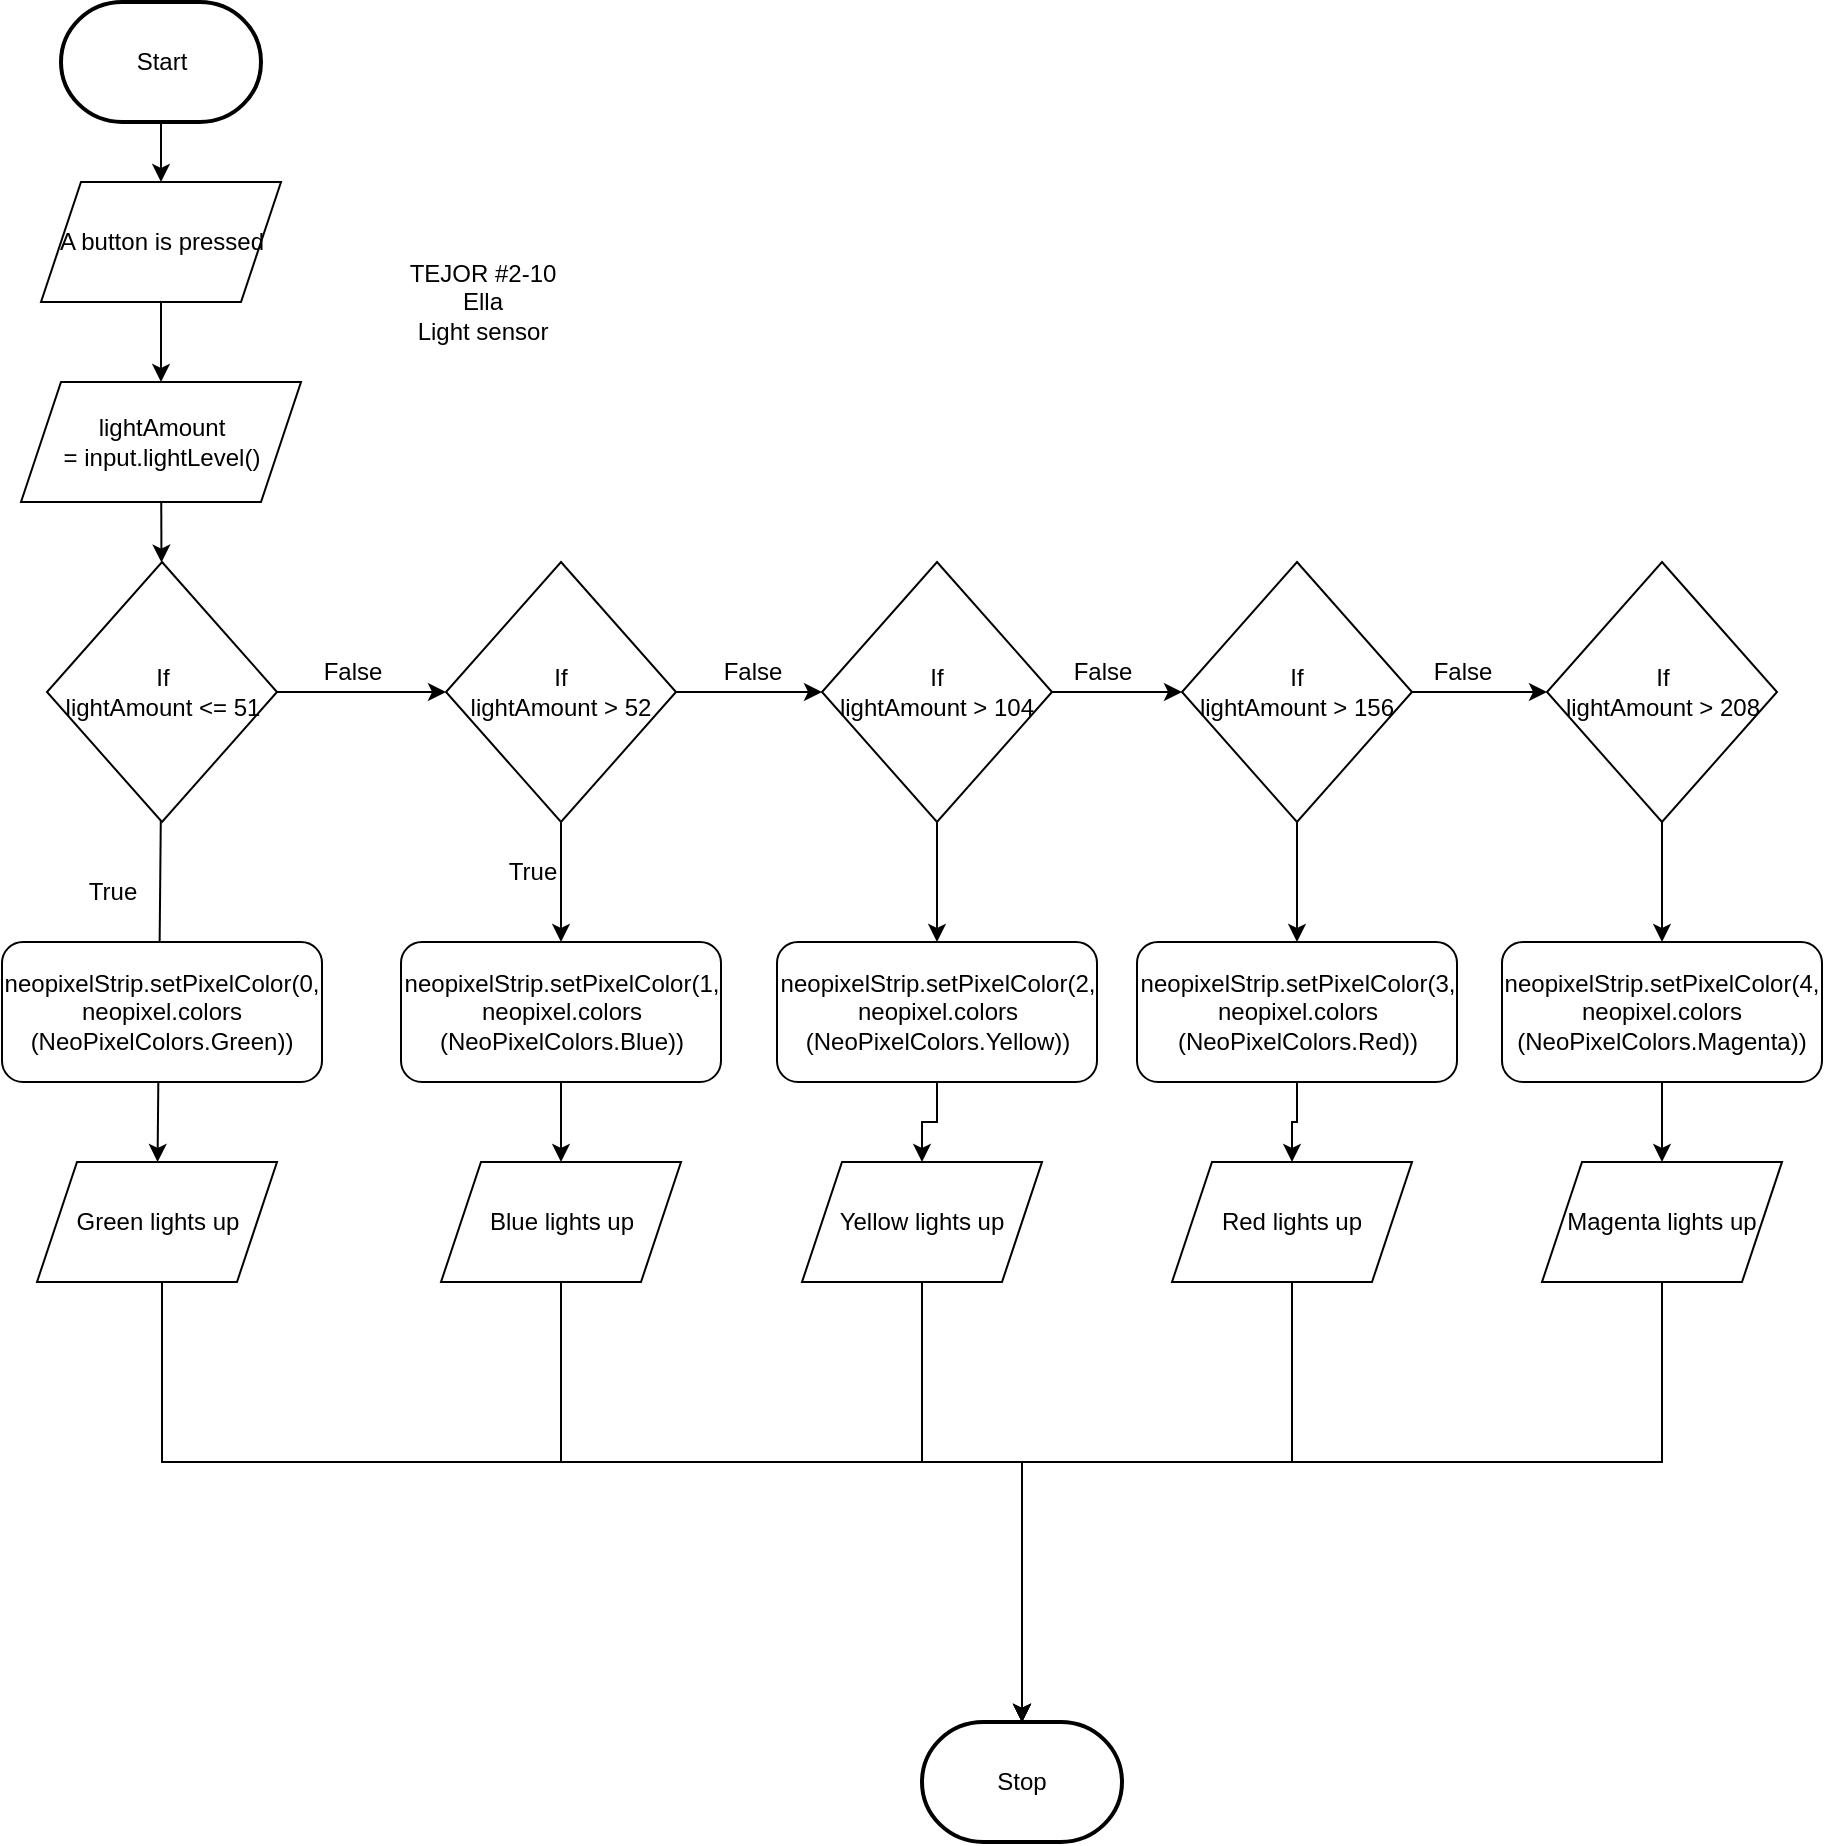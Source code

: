 <mxfile>
    <diagram id="HIP3nbAZw_EuaXWnEj3U" name="Page-1">
        <mxGraphModel dx="1086" dy="658" grid="1" gridSize="10" guides="1" tooltips="1" connect="1" arrows="1" fold="1" page="1" pageScale="1" pageWidth="850" pageHeight="1100" math="0" shadow="0">
            <root>
                <mxCell id="0"/>
                <mxCell id="1" parent="0"/>
                <mxCell id="7" value="" style="edgeStyle=none;html=1;" edge="1" parent="1" source="2" target="5">
                    <mxGeometry relative="1" as="geometry"/>
                </mxCell>
                <mxCell id="2" value="Start" style="strokeWidth=2;html=1;shape=mxgraph.flowchart.terminator;whiteSpace=wrap;" parent="1" vertex="1">
                    <mxGeometry x="129.5" y="60" width="100" height="60" as="geometry"/>
                </mxCell>
                <mxCell id="3" value="Stop" style="strokeWidth=2;html=1;shape=mxgraph.flowchart.terminator;whiteSpace=wrap;" parent="1" vertex="1">
                    <mxGeometry x="560" y="920" width="100" height="60" as="geometry"/>
                </mxCell>
                <mxCell id="8" value="" style="edgeStyle=none;html=1;" edge="1" parent="1" source="5" target="6">
                    <mxGeometry relative="1" as="geometry"/>
                </mxCell>
                <mxCell id="5" value="A button is pressed" style="shape=parallelogram;perimeter=parallelogramPerimeter;whiteSpace=wrap;html=1;fixedSize=1;" vertex="1" parent="1">
                    <mxGeometry x="119.5" y="150" width="120" height="60" as="geometry"/>
                </mxCell>
                <mxCell id="10" value="" style="edgeStyle=none;html=1;" edge="1" parent="1" source="6" target="9">
                    <mxGeometry relative="1" as="geometry"/>
                </mxCell>
                <mxCell id="6" value="lightAmount =&amp;nbsp;input.lightLevel()" style="shape=parallelogram;perimeter=parallelogramPerimeter;whiteSpace=wrap;html=1;fixedSize=1;" vertex="1" parent="1">
                    <mxGeometry x="109.5" y="250" width="140" height="60" as="geometry"/>
                </mxCell>
                <mxCell id="12" value="" style="edgeStyle=none;html=1;" edge="1" parent="1" source="9" target="11">
                    <mxGeometry relative="1" as="geometry"/>
                </mxCell>
                <mxCell id="20" value="" style="edgeStyle=orthogonalEdgeStyle;rounded=0;html=1;" edge="1" parent="1" source="9" target="17">
                    <mxGeometry relative="1" as="geometry"/>
                </mxCell>
                <mxCell id="9" value="If&lt;br&gt;lightAmount &amp;lt;= 51" style="rhombus;whiteSpace=wrap;html=1;" vertex="1" parent="1">
                    <mxGeometry x="122.5" y="340" width="115" height="130" as="geometry"/>
                </mxCell>
                <mxCell id="14" style="edgeStyle=orthogonalEdgeStyle;html=1;entryX=0.5;entryY=0;entryDx=0;entryDy=0;entryPerimeter=0;rounded=0;" edge="1" parent="1" source="11" target="3">
                    <mxGeometry relative="1" as="geometry">
                        <Array as="points">
                            <mxPoint x="180" y="790"/>
                            <mxPoint x="610" y="790"/>
                        </Array>
                    </mxGeometry>
                </mxCell>
                <mxCell id="11" value="Green lights up" style="shape=parallelogram;perimeter=parallelogramPerimeter;whiteSpace=wrap;html=1;fixedSize=1;" vertex="1" parent="1">
                    <mxGeometry x="117.5" y="640" width="120" height="60" as="geometry"/>
                </mxCell>
                <mxCell id="13" value="True" style="text;html=1;align=center;verticalAlign=middle;resizable=0;points=[];autosize=1;strokeColor=none;fillColor=none;" vertex="1" parent="1">
                    <mxGeometry x="129.5" y="490" width="50" height="30" as="geometry"/>
                </mxCell>
                <mxCell id="23" value="" style="edgeStyle=orthogonalEdgeStyle;rounded=0;html=1;" edge="1" parent="1" source="17" target="22">
                    <mxGeometry relative="1" as="geometry"/>
                </mxCell>
                <mxCell id="30" value="" style="edgeStyle=orthogonalEdgeStyle;rounded=0;html=1;" edge="1" parent="1" source="17" target="29">
                    <mxGeometry relative="1" as="geometry"/>
                </mxCell>
                <mxCell id="17" value="If&lt;br&gt;lightAmount &amp;gt; 52" style="rhombus;whiteSpace=wrap;html=1;" vertex="1" parent="1">
                    <mxGeometry x="322" y="340" width="115" height="130" as="geometry"/>
                </mxCell>
                <mxCell id="19" value="neopixelStrip.setPixelColor(0, neopixel.colors&lt;br&gt;(NeoPixelColors.Green))" style="rounded=1;whiteSpace=wrap;html=1;" vertex="1" parent="1">
                    <mxGeometry x="100" y="530" width="160" height="70" as="geometry"/>
                </mxCell>
                <mxCell id="21" value="False" style="text;html=1;align=center;verticalAlign=middle;resizable=0;points=[];autosize=1;strokeColor=none;fillColor=none;" vertex="1" parent="1">
                    <mxGeometry x="249.5" y="380" width="50" height="30" as="geometry"/>
                </mxCell>
                <mxCell id="38" value="" style="edgeStyle=orthogonalEdgeStyle;rounded=0;html=1;" edge="1" parent="1" source="22" target="25">
                    <mxGeometry relative="1" as="geometry"/>
                </mxCell>
                <mxCell id="22" value="neopixelStrip.setPixelColor(1, neopixel.colors&lt;br&gt;(NeoPixelColors.Blue))" style="rounded=1;whiteSpace=wrap;html=1;" vertex="1" parent="1">
                    <mxGeometry x="299.5" y="530" width="160" height="70" as="geometry"/>
                </mxCell>
                <mxCell id="24" value="True" style="text;html=1;align=center;verticalAlign=middle;resizable=0;points=[];autosize=1;strokeColor=none;fillColor=none;" vertex="1" parent="1">
                    <mxGeometry x="339.5" y="480" width="50" height="30" as="geometry"/>
                </mxCell>
                <mxCell id="52" style="edgeStyle=orthogonalEdgeStyle;rounded=0;html=1;exitX=0.5;exitY=1;exitDx=0;exitDy=0;entryX=0.5;entryY=0;entryDx=0;entryDy=0;entryPerimeter=0;" edge="1" parent="1" source="25" target="3">
                    <mxGeometry relative="1" as="geometry">
                        <Array as="points">
                            <mxPoint x="380" y="790"/>
                            <mxPoint x="610" y="790"/>
                        </Array>
                    </mxGeometry>
                </mxCell>
                <mxCell id="25" value="Blue lights up" style="shape=parallelogram;perimeter=parallelogramPerimeter;whiteSpace=wrap;html=1;fixedSize=1;" vertex="1" parent="1">
                    <mxGeometry x="319.5" y="640" width="120" height="60" as="geometry"/>
                </mxCell>
                <mxCell id="33" value="" style="edgeStyle=orthogonalEdgeStyle;rounded=0;html=1;" edge="1" parent="1" source="29" target="31">
                    <mxGeometry relative="1" as="geometry"/>
                </mxCell>
                <mxCell id="42" value="" style="edgeStyle=orthogonalEdgeStyle;rounded=0;html=1;" edge="1" parent="1" source="29" target="39">
                    <mxGeometry relative="1" as="geometry"/>
                </mxCell>
                <mxCell id="29" value="If&lt;br&gt;lightAmount &amp;gt; 104" style="rhombus;whiteSpace=wrap;html=1;" vertex="1" parent="1">
                    <mxGeometry x="510" y="340" width="115" height="130" as="geometry"/>
                </mxCell>
                <mxCell id="34" value="" style="edgeStyle=orthogonalEdgeStyle;rounded=0;html=1;" edge="1" parent="1" source="31" target="32">
                    <mxGeometry relative="1" as="geometry"/>
                </mxCell>
                <mxCell id="43" value="" style="edgeStyle=orthogonalEdgeStyle;rounded=0;html=1;" edge="1" parent="1" source="31" target="40">
                    <mxGeometry relative="1" as="geometry"/>
                </mxCell>
                <mxCell id="31" value="If&lt;br&gt;lightAmount &amp;gt; 156" style="rhombus;whiteSpace=wrap;html=1;" vertex="1" parent="1">
                    <mxGeometry x="690" y="340" width="115" height="130" as="geometry"/>
                </mxCell>
                <mxCell id="44" value="" style="edgeStyle=orthogonalEdgeStyle;rounded=0;html=1;" edge="1" parent="1" source="32" target="41">
                    <mxGeometry relative="1" as="geometry"/>
                </mxCell>
                <mxCell id="32" value="If&lt;br&gt;lightAmount &amp;gt; 208" style="rhombus;whiteSpace=wrap;html=1;" vertex="1" parent="1">
                    <mxGeometry x="872.5" y="340" width="115" height="130" as="geometry"/>
                </mxCell>
                <mxCell id="35" value="False" style="text;html=1;align=center;verticalAlign=middle;resizable=0;points=[];autosize=1;strokeColor=none;fillColor=none;" vertex="1" parent="1">
                    <mxGeometry x="450" y="380" width="50" height="30" as="geometry"/>
                </mxCell>
                <mxCell id="36" value="False" style="text;html=1;align=center;verticalAlign=middle;resizable=0;points=[];autosize=1;strokeColor=none;fillColor=none;" vertex="1" parent="1">
                    <mxGeometry x="625" y="380" width="50" height="30" as="geometry"/>
                </mxCell>
                <mxCell id="37" value="False" style="text;html=1;align=center;verticalAlign=middle;resizable=0;points=[];autosize=1;strokeColor=none;fillColor=none;" vertex="1" parent="1">
                    <mxGeometry x="805" y="380" width="50" height="30" as="geometry"/>
                </mxCell>
                <mxCell id="53" value="" style="edgeStyle=orthogonalEdgeStyle;rounded=0;html=1;" edge="1" parent="1" source="39" target="46">
                    <mxGeometry relative="1" as="geometry"/>
                </mxCell>
                <mxCell id="39" value="neopixelStrip.setPixelColor(2, neopixel.colors&lt;br&gt;(NeoPixelColors.Yellow))" style="rounded=1;whiteSpace=wrap;html=1;" vertex="1" parent="1">
                    <mxGeometry x="487.5" y="530" width="160" height="70" as="geometry"/>
                </mxCell>
                <mxCell id="54" value="" style="edgeStyle=orthogonalEdgeStyle;rounded=0;html=1;" edge="1" parent="1" source="40" target="47">
                    <mxGeometry relative="1" as="geometry"/>
                </mxCell>
                <mxCell id="40" value="neopixelStrip.setPixelColor(3, neopixel.colors&lt;br&gt;(NeoPixelColors.Red))" style="rounded=1;whiteSpace=wrap;html=1;" vertex="1" parent="1">
                    <mxGeometry x="667.5" y="530" width="160" height="70" as="geometry"/>
                </mxCell>
                <mxCell id="55" value="" style="edgeStyle=orthogonalEdgeStyle;rounded=0;html=1;" edge="1" parent="1" source="41" target="48">
                    <mxGeometry relative="1" as="geometry"/>
                </mxCell>
                <mxCell id="41" value="neopixelStrip.setPixelColor(4, neopixel.colors&lt;br&gt;(NeoPixelColors.Magenta))" style="rounded=1;whiteSpace=wrap;html=1;" vertex="1" parent="1">
                    <mxGeometry x="850" y="530" width="160" height="70" as="geometry"/>
                </mxCell>
                <mxCell id="51" style="edgeStyle=orthogonalEdgeStyle;rounded=0;html=1;exitX=0.5;exitY=1;exitDx=0;exitDy=0;entryX=0.5;entryY=0;entryDx=0;entryDy=0;entryPerimeter=0;" edge="1" parent="1" source="46" target="3">
                    <mxGeometry relative="1" as="geometry">
                        <Array as="points">
                            <mxPoint x="560" y="790"/>
                            <mxPoint x="610" y="790"/>
                        </Array>
                    </mxGeometry>
                </mxCell>
                <mxCell id="46" value="Yellow lights up" style="shape=parallelogram;perimeter=parallelogramPerimeter;whiteSpace=wrap;html=1;fixedSize=1;" vertex="1" parent="1">
                    <mxGeometry x="500" y="640" width="120" height="60" as="geometry"/>
                </mxCell>
                <mxCell id="50" style="edgeStyle=orthogonalEdgeStyle;rounded=0;html=1;" edge="1" parent="1" source="47">
                    <mxGeometry relative="1" as="geometry">
                        <mxPoint x="610" y="920" as="targetPoint"/>
                        <Array as="points">
                            <mxPoint x="745" y="790"/>
                            <mxPoint x="610" y="790"/>
                        </Array>
                    </mxGeometry>
                </mxCell>
                <mxCell id="47" value="Red lights up" style="shape=parallelogram;perimeter=parallelogramPerimeter;whiteSpace=wrap;html=1;fixedSize=1;" vertex="1" parent="1">
                    <mxGeometry x="685" y="640" width="120" height="60" as="geometry"/>
                </mxCell>
                <mxCell id="49" style="edgeStyle=orthogonalEdgeStyle;rounded=0;html=1;exitX=0.5;exitY=1;exitDx=0;exitDy=0;" edge="1" parent="1" source="48">
                    <mxGeometry relative="1" as="geometry">
                        <mxPoint x="610" y="920" as="targetPoint"/>
                        <Array as="points">
                            <mxPoint x="930" y="790"/>
                            <mxPoint x="610" y="790"/>
                        </Array>
                    </mxGeometry>
                </mxCell>
                <mxCell id="48" value="Magenta lights up" style="shape=parallelogram;perimeter=parallelogramPerimeter;whiteSpace=wrap;html=1;fixedSize=1;" vertex="1" parent="1">
                    <mxGeometry x="870" y="640" width="120" height="60" as="geometry"/>
                </mxCell>
                <mxCell id="56" value="TEJOR #2-10&lt;br&gt;Ella&lt;br&gt;Light sensor" style="text;html=1;align=center;verticalAlign=middle;resizable=0;points=[];autosize=1;strokeColor=none;fillColor=none;" vertex="1" parent="1">
                    <mxGeometry x="290" y="180" width="100" height="60" as="geometry"/>
                </mxCell>
            </root>
        </mxGraphModel>
    </diagram>
</mxfile>